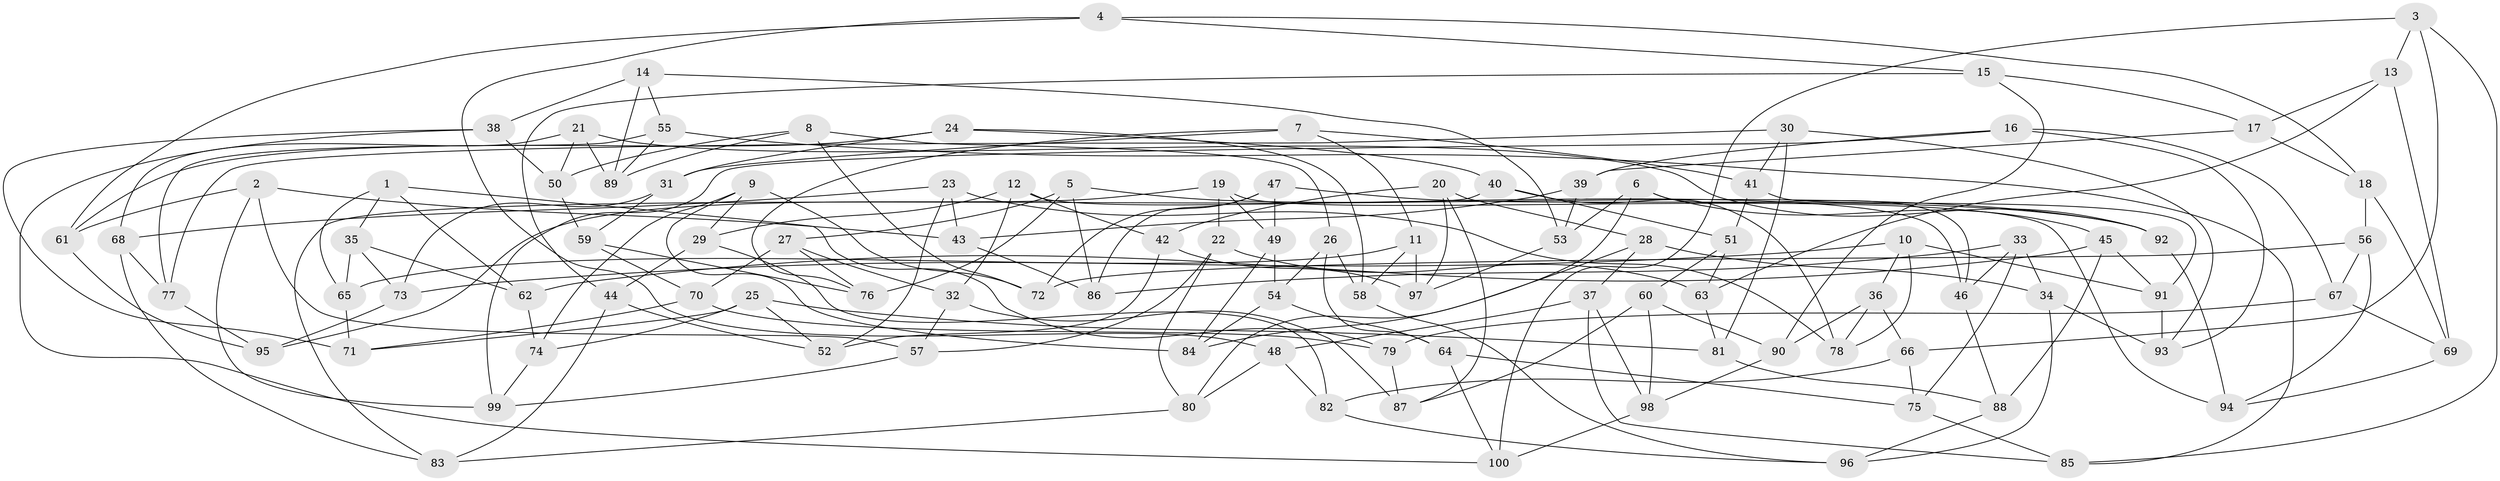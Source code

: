 // Generated by graph-tools (version 1.1) at 2025/11/02/21/25 10:11:16]
// undirected, 100 vertices, 200 edges
graph export_dot {
graph [start="1"]
  node [color=gray90,style=filled];
  1;
  2;
  3;
  4;
  5;
  6;
  7;
  8;
  9;
  10;
  11;
  12;
  13;
  14;
  15;
  16;
  17;
  18;
  19;
  20;
  21;
  22;
  23;
  24;
  25;
  26;
  27;
  28;
  29;
  30;
  31;
  32;
  33;
  34;
  35;
  36;
  37;
  38;
  39;
  40;
  41;
  42;
  43;
  44;
  45;
  46;
  47;
  48;
  49;
  50;
  51;
  52;
  53;
  54;
  55;
  56;
  57;
  58;
  59;
  60;
  61;
  62;
  63;
  64;
  65;
  66;
  67;
  68;
  69;
  70;
  71;
  72;
  73;
  74;
  75;
  76;
  77;
  78;
  79;
  80;
  81;
  82;
  83;
  84;
  85;
  86;
  87;
  88;
  89;
  90;
  91;
  92;
  93;
  94;
  95;
  96;
  97;
  98;
  99;
  100;
  1 -- 35;
  1 -- 62;
  1 -- 65;
  1 -- 79;
  2 -- 57;
  2 -- 99;
  2 -- 43;
  2 -- 61;
  3 -- 66;
  3 -- 85;
  3 -- 13;
  3 -- 100;
  4 -- 18;
  4 -- 15;
  4 -- 48;
  4 -- 61;
  5 -- 27;
  5 -- 76;
  5 -- 92;
  5 -- 86;
  6 -- 46;
  6 -- 53;
  6 -- 80;
  6 -- 45;
  7 -- 76;
  7 -- 31;
  7 -- 41;
  7 -- 11;
  8 -- 26;
  8 -- 89;
  8 -- 50;
  8 -- 72;
  9 -- 74;
  9 -- 84;
  9 -- 72;
  9 -- 29;
  10 -- 73;
  10 -- 78;
  10 -- 36;
  10 -- 91;
  11 -- 65;
  11 -- 58;
  11 -- 97;
  12 -- 46;
  12 -- 32;
  12 -- 42;
  12 -- 29;
  13 -- 63;
  13 -- 69;
  13 -- 17;
  14 -- 89;
  14 -- 38;
  14 -- 53;
  14 -- 55;
  15 -- 90;
  15 -- 44;
  15 -- 17;
  16 -- 99;
  16 -- 39;
  16 -- 67;
  16 -- 93;
  17 -- 39;
  17 -- 18;
  18 -- 56;
  18 -- 69;
  19 -- 49;
  19 -- 95;
  19 -- 22;
  19 -- 94;
  20 -- 28;
  20 -- 97;
  20 -- 42;
  20 -- 87;
  21 -- 89;
  21 -- 92;
  21 -- 50;
  21 -- 68;
  22 -- 80;
  22 -- 57;
  22 -- 63;
  23 -- 68;
  23 -- 78;
  23 -- 43;
  23 -- 52;
  24 -- 40;
  24 -- 58;
  24 -- 61;
  24 -- 31;
  25 -- 71;
  25 -- 52;
  25 -- 81;
  25 -- 74;
  26 -- 58;
  26 -- 54;
  26 -- 64;
  27 -- 32;
  27 -- 70;
  27 -- 76;
  28 -- 34;
  28 -- 37;
  28 -- 84;
  29 -- 44;
  29 -- 82;
  30 -- 77;
  30 -- 93;
  30 -- 41;
  30 -- 81;
  31 -- 73;
  31 -- 59;
  32 -- 87;
  32 -- 57;
  33 -- 86;
  33 -- 46;
  33 -- 75;
  33 -- 34;
  34 -- 93;
  34 -- 96;
  35 -- 65;
  35 -- 73;
  35 -- 62;
  36 -- 66;
  36 -- 78;
  36 -- 90;
  37 -- 48;
  37 -- 85;
  37 -- 98;
  38 -- 100;
  38 -- 71;
  38 -- 50;
  39 -- 53;
  39 -- 43;
  40 -- 78;
  40 -- 83;
  40 -- 51;
  41 -- 51;
  41 -- 91;
  42 -- 97;
  42 -- 52;
  43 -- 86;
  44 -- 52;
  44 -- 83;
  45 -- 62;
  45 -- 88;
  45 -- 91;
  46 -- 88;
  47 -- 72;
  47 -- 92;
  47 -- 86;
  47 -- 49;
  48 -- 80;
  48 -- 82;
  49 -- 84;
  49 -- 54;
  50 -- 59;
  51 -- 63;
  51 -- 60;
  53 -- 97;
  54 -- 64;
  54 -- 84;
  55 -- 85;
  55 -- 77;
  55 -- 89;
  56 -- 94;
  56 -- 72;
  56 -- 67;
  57 -- 99;
  58 -- 96;
  59 -- 76;
  59 -- 70;
  60 -- 90;
  60 -- 87;
  60 -- 98;
  61 -- 95;
  62 -- 74;
  63 -- 81;
  64 -- 100;
  64 -- 75;
  65 -- 71;
  66 -- 82;
  66 -- 75;
  67 -- 69;
  67 -- 79;
  68 -- 83;
  68 -- 77;
  69 -- 94;
  70 -- 79;
  70 -- 71;
  73 -- 95;
  74 -- 99;
  75 -- 85;
  77 -- 95;
  79 -- 87;
  80 -- 83;
  81 -- 88;
  82 -- 96;
  88 -- 96;
  90 -- 98;
  91 -- 93;
  92 -- 94;
  98 -- 100;
}
